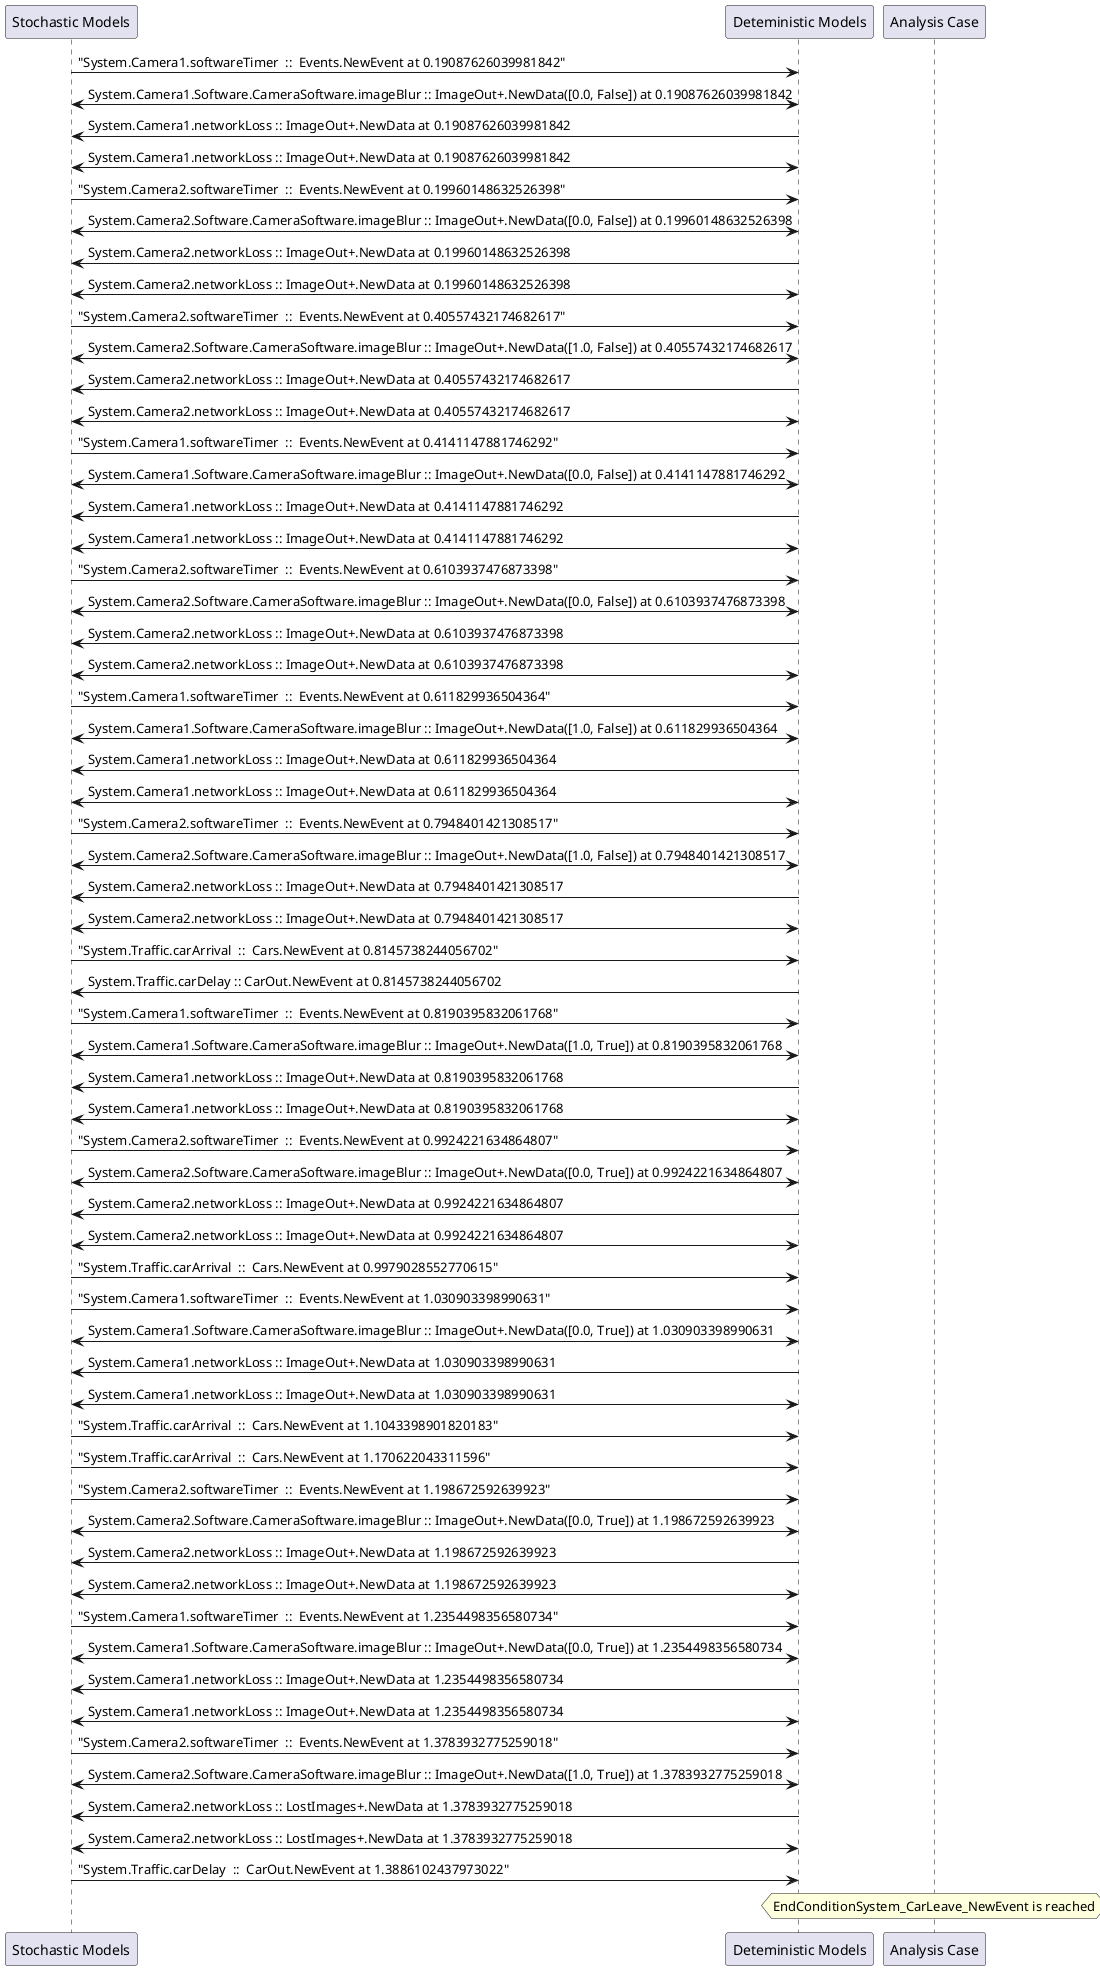 
	@startuml
	participant "Stochastic Models" as stochmodel
	participant "Deteministic Models" as detmodel
	participant "Analysis Case" as analysis
	{20112_stop} stochmodel -> detmodel : "System.Camera1.softwareTimer  ::  Events.NewEvent at 0.19087626039981842"
detmodel <-> stochmodel : System.Camera1.Software.CameraSoftware.imageBlur :: ImageOut+.NewData([0.0, False]) at 0.19087626039981842
detmodel -> stochmodel : System.Camera1.networkLoss :: ImageOut+.NewData at 0.19087626039981842
detmodel <-> stochmodel : System.Camera1.networkLoss :: ImageOut+.NewData at 0.19087626039981842
{20127_stop} stochmodel -> detmodel : "System.Camera2.softwareTimer  ::  Events.NewEvent at 0.19960148632526398"
detmodel <-> stochmodel : System.Camera2.Software.CameraSoftware.imageBlur :: ImageOut+.NewData([0.0, False]) at 0.19960148632526398
detmodel -> stochmodel : System.Camera2.networkLoss :: ImageOut+.NewData at 0.19960148632526398
detmodel <-> stochmodel : System.Camera2.networkLoss :: ImageOut+.NewData at 0.19960148632526398
{20128_stop} stochmodel -> detmodel : "System.Camera2.softwareTimer  ::  Events.NewEvent at 0.40557432174682617"
detmodel <-> stochmodel : System.Camera2.Software.CameraSoftware.imageBlur :: ImageOut+.NewData([1.0, False]) at 0.40557432174682617
detmodel -> stochmodel : System.Camera2.networkLoss :: ImageOut+.NewData at 0.40557432174682617
detmodel <-> stochmodel : System.Camera2.networkLoss :: ImageOut+.NewData at 0.40557432174682617
{20113_stop} stochmodel -> detmodel : "System.Camera1.softwareTimer  ::  Events.NewEvent at 0.4141147881746292"
detmodel <-> stochmodel : System.Camera1.Software.CameraSoftware.imageBlur :: ImageOut+.NewData([0.0, False]) at 0.4141147881746292
detmodel -> stochmodel : System.Camera1.networkLoss :: ImageOut+.NewData at 0.4141147881746292
detmodel <-> stochmodel : System.Camera1.networkLoss :: ImageOut+.NewData at 0.4141147881746292
{20129_stop} stochmodel -> detmodel : "System.Camera2.softwareTimer  ::  Events.NewEvent at 0.6103937476873398"
detmodel <-> stochmodel : System.Camera2.Software.CameraSoftware.imageBlur :: ImageOut+.NewData([0.0, False]) at 0.6103937476873398
detmodel -> stochmodel : System.Camera2.networkLoss :: ImageOut+.NewData at 0.6103937476873398
detmodel <-> stochmodel : System.Camera2.networkLoss :: ImageOut+.NewData at 0.6103937476873398
{20114_stop} stochmodel -> detmodel : "System.Camera1.softwareTimer  ::  Events.NewEvent at 0.611829936504364"
detmodel <-> stochmodel : System.Camera1.Software.CameraSoftware.imageBlur :: ImageOut+.NewData([1.0, False]) at 0.611829936504364
detmodel -> stochmodel : System.Camera1.networkLoss :: ImageOut+.NewData at 0.611829936504364
detmodel <-> stochmodel : System.Camera1.networkLoss :: ImageOut+.NewData at 0.611829936504364
{20130_stop} stochmodel -> detmodel : "System.Camera2.softwareTimer  ::  Events.NewEvent at 0.7948401421308517"
detmodel <-> stochmodel : System.Camera2.Software.CameraSoftware.imageBlur :: ImageOut+.NewData([1.0, False]) at 0.7948401421308517
detmodel -> stochmodel : System.Camera2.networkLoss :: ImageOut+.NewData at 0.7948401421308517
detmodel <-> stochmodel : System.Camera2.networkLoss :: ImageOut+.NewData at 0.7948401421308517
{20143_stop} stochmodel -> detmodel : "System.Traffic.carArrival  ::  Cars.NewEvent at 0.8145738244056702"
{20149_start} detmodel -> stochmodel : System.Traffic.carDelay :: CarOut.NewEvent at 0.8145738244056702
{20115_stop} stochmodel -> detmodel : "System.Camera1.softwareTimer  ::  Events.NewEvent at 0.8190395832061768"
detmodel <-> stochmodel : System.Camera1.Software.CameraSoftware.imageBlur :: ImageOut+.NewData([1.0, True]) at 0.8190395832061768
detmodel -> stochmodel : System.Camera1.networkLoss :: ImageOut+.NewData at 0.8190395832061768
detmodel <-> stochmodel : System.Camera1.networkLoss :: ImageOut+.NewData at 0.8190395832061768
{20131_stop} stochmodel -> detmodel : "System.Camera2.softwareTimer  ::  Events.NewEvent at 0.9924221634864807"
detmodel <-> stochmodel : System.Camera2.Software.CameraSoftware.imageBlur :: ImageOut+.NewData([0.0, True]) at 0.9924221634864807
detmodel -> stochmodel : System.Camera2.networkLoss :: ImageOut+.NewData at 0.9924221634864807
detmodel <-> stochmodel : System.Camera2.networkLoss :: ImageOut+.NewData at 0.9924221634864807
{20144_stop} stochmodel -> detmodel : "System.Traffic.carArrival  ::  Cars.NewEvent at 0.9979028552770615"
{20116_stop} stochmodel -> detmodel : "System.Camera1.softwareTimer  ::  Events.NewEvent at 1.030903398990631"
detmodel <-> stochmodel : System.Camera1.Software.CameraSoftware.imageBlur :: ImageOut+.NewData([0.0, True]) at 1.030903398990631
detmodel -> stochmodel : System.Camera1.networkLoss :: ImageOut+.NewData at 1.030903398990631
detmodel <-> stochmodel : System.Camera1.networkLoss :: ImageOut+.NewData at 1.030903398990631
{20145_stop} stochmodel -> detmodel : "System.Traffic.carArrival  ::  Cars.NewEvent at 1.1043398901820183"
{20146_stop} stochmodel -> detmodel : "System.Traffic.carArrival  ::  Cars.NewEvent at 1.170622043311596"
{20132_stop} stochmodel -> detmodel : "System.Camera2.softwareTimer  ::  Events.NewEvent at 1.198672592639923"
detmodel <-> stochmodel : System.Camera2.Software.CameraSoftware.imageBlur :: ImageOut+.NewData([0.0, True]) at 1.198672592639923
detmodel -> stochmodel : System.Camera2.networkLoss :: ImageOut+.NewData at 1.198672592639923
detmodel <-> stochmodel : System.Camera2.networkLoss :: ImageOut+.NewData at 1.198672592639923
{20117_stop} stochmodel -> detmodel : "System.Camera1.softwareTimer  ::  Events.NewEvent at 1.2354498356580734"
detmodel <-> stochmodel : System.Camera1.Software.CameraSoftware.imageBlur :: ImageOut+.NewData([0.0, True]) at 1.2354498356580734
detmodel -> stochmodel : System.Camera1.networkLoss :: ImageOut+.NewData at 1.2354498356580734
detmodel <-> stochmodel : System.Camera1.networkLoss :: ImageOut+.NewData at 1.2354498356580734
{20133_stop} stochmodel -> detmodel : "System.Camera2.softwareTimer  ::  Events.NewEvent at 1.3783932775259018"
detmodel <-> stochmodel : System.Camera2.Software.CameraSoftware.imageBlur :: ImageOut+.NewData([1.0, True]) at 1.3783932775259018
detmodel -> stochmodel : System.Camera2.networkLoss :: LostImages+.NewData at 1.3783932775259018
detmodel <-> stochmodel : System.Camera2.networkLoss :: LostImages+.NewData at 1.3783932775259018
{20149_stop} stochmodel -> detmodel : "System.Traffic.carDelay  ::  CarOut.NewEvent at 1.3886102437973022"
{20149_start} <-> {20149_stop} : delay
hnote over analysis 
EndConditionSystem_CarLeave_NewEvent is reached
endnote
@enduml